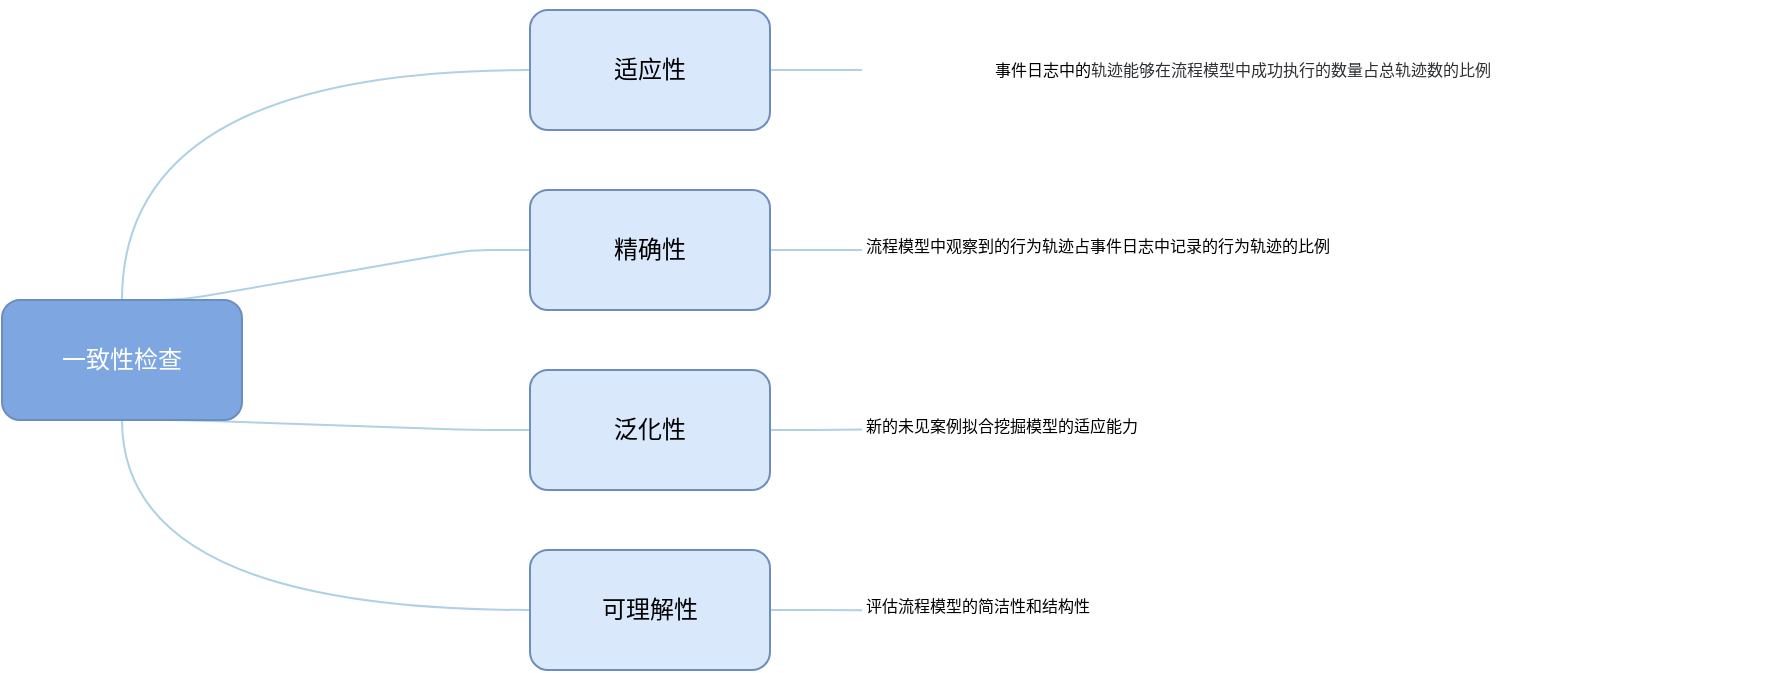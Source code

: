 <mxfile version="21.2.7" type="github">
  <diagram name="第 1 页" id="hXv1VPht1hSjsX_FTyx6">
    <mxGraphModel dx="967" dy="594" grid="0" gridSize="10" guides="1" tooltips="1" connect="1" arrows="1" fold="1" page="1" pageScale="1" pageWidth="827" pageHeight="1169" math="0" shadow="0">
      <root>
        <mxCell id="0" />
        <mxCell id="1" parent="0" />
        <mxCell id="aU5gWcS06NwL8JqZmww--6" style="orthogonalLoop=1;jettySize=auto;html=1;exitX=0.5;exitY=0;exitDx=0;exitDy=0;entryX=0;entryY=0.5;entryDx=0;entryDy=0;edgeStyle=orthogonalEdgeStyle;curved=1;strokeColor=#AED1E5;endArrow=none;endFill=0;" edge="1" parent="1" source="aU5gWcS06NwL8JqZmww--1" target="aU5gWcS06NwL8JqZmww--5">
          <mxGeometry relative="1" as="geometry" />
        </mxCell>
        <mxCell id="aU5gWcS06NwL8JqZmww--7" style="edgeStyle=entityRelationEdgeStyle;orthogonalLoop=1;jettySize=auto;html=1;exitX=0.5;exitY=0;exitDx=0;exitDy=0;strokeColor=#aed1e5;fillColor=#1ba1e2;endArrow=none;endFill=0;" edge="1" parent="1" source="aU5gWcS06NwL8JqZmww--1" target="aU5gWcS06NwL8JqZmww--2">
          <mxGeometry relative="1" as="geometry" />
        </mxCell>
        <mxCell id="aU5gWcS06NwL8JqZmww--8" style="edgeStyle=entityRelationEdgeStyle;orthogonalLoop=1;jettySize=auto;html=1;exitX=0.5;exitY=1;exitDx=0;exitDy=0;entryX=0;entryY=0.5;entryDx=0;entryDy=0;strokeColor=#AED1E5;endArrow=none;endFill=0;" edge="1" parent="1" source="aU5gWcS06NwL8JqZmww--1" target="aU5gWcS06NwL8JqZmww--3">
          <mxGeometry relative="1" as="geometry" />
        </mxCell>
        <mxCell id="aU5gWcS06NwL8JqZmww--10" style="edgeStyle=orthogonalEdgeStyle;orthogonalLoop=1;jettySize=auto;html=1;exitX=0.5;exitY=1;exitDx=0;exitDy=0;entryX=0;entryY=0.5;entryDx=0;entryDy=0;curved=1;endArrow=none;endFill=0;strokeColor=#AED1E5;" edge="1" parent="1" source="aU5gWcS06NwL8JqZmww--1" target="aU5gWcS06NwL8JqZmww--4">
          <mxGeometry relative="1" as="geometry" />
        </mxCell>
        <mxCell id="aU5gWcS06NwL8JqZmww--1" value="&lt;font color=&quot;#ffffff&quot;&gt;一致性检查&lt;/font&gt;" style="rounded=1;whiteSpace=wrap;html=1;fillColor=#7EA6E0;strokeColor=#6c8ebf;" vertex="1" parent="1">
          <mxGeometry x="9" y="551" width="120" height="60" as="geometry" />
        </mxCell>
        <mxCell id="aU5gWcS06NwL8JqZmww--13" style="edgeStyle=orthogonalEdgeStyle;rounded=0;orthogonalLoop=1;jettySize=auto;html=1;exitX=1;exitY=0.5;exitDx=0;exitDy=0;strokeColor=#AED1E5;endArrow=none;endFill=0;" edge="1" parent="1" source="aU5gWcS06NwL8JqZmww--2">
          <mxGeometry relative="1" as="geometry">
            <mxPoint x="439" y="526" as="targetPoint" />
          </mxGeometry>
        </mxCell>
        <mxCell id="aU5gWcS06NwL8JqZmww--2" value="精确性" style="rounded=1;whiteSpace=wrap;html=1;fillColor=#dae8fc;strokeColor=#6c8ebf;" vertex="1" parent="1">
          <mxGeometry x="273" y="496" width="120" height="60" as="geometry" />
        </mxCell>
        <mxCell id="aU5gWcS06NwL8JqZmww--14" style="edgeStyle=orthogonalEdgeStyle;rounded=0;orthogonalLoop=1;jettySize=auto;html=1;exitX=1;exitY=0.5;exitDx=0;exitDy=0;strokeColor=#AED1E5;endArrow=none;endFill=0;" edge="1" parent="1" source="aU5gWcS06NwL8JqZmww--3">
          <mxGeometry relative="1" as="geometry">
            <mxPoint x="439" y="615.724" as="targetPoint" />
          </mxGeometry>
        </mxCell>
        <mxCell id="aU5gWcS06NwL8JqZmww--3" value="泛化性" style="rounded=1;whiteSpace=wrap;html=1;fillColor=#dae8fc;strokeColor=#6c8ebf;" vertex="1" parent="1">
          <mxGeometry x="273" y="586" width="120" height="60" as="geometry" />
        </mxCell>
        <mxCell id="aU5gWcS06NwL8JqZmww--15" style="edgeStyle=orthogonalEdgeStyle;rounded=0;orthogonalLoop=1;jettySize=auto;html=1;exitX=1;exitY=0.5;exitDx=0;exitDy=0;strokeColor=#AED1E5;endArrow=none;endFill=0;" edge="1" parent="1" source="aU5gWcS06NwL8JqZmww--4">
          <mxGeometry relative="1" as="geometry">
            <mxPoint x="439" y="706.069" as="targetPoint" />
          </mxGeometry>
        </mxCell>
        <mxCell id="aU5gWcS06NwL8JqZmww--4" value="可理解性" style="rounded=1;whiteSpace=wrap;html=1;fillColor=#dae8fc;strokeColor=#6c8ebf;" vertex="1" parent="1">
          <mxGeometry x="273" y="676" width="120" height="60" as="geometry" />
        </mxCell>
        <mxCell id="aU5gWcS06NwL8JqZmww--11" style="edgeStyle=orthogonalEdgeStyle;rounded=0;orthogonalLoop=1;jettySize=auto;html=1;exitX=1;exitY=0.5;exitDx=0;exitDy=0;strokeColor=#AED1E5;endArrow=none;endFill=0;" edge="1" parent="1" source="aU5gWcS06NwL8JqZmww--5">
          <mxGeometry relative="1" as="geometry">
            <mxPoint x="439" y="436" as="targetPoint" />
          </mxGeometry>
        </mxCell>
        <mxCell id="aU5gWcS06NwL8JqZmww--5" value="适应性" style="rounded=1;whiteSpace=wrap;html=1;fillColor=#dae8fc;strokeColor=#6c8ebf;" vertex="1" parent="1">
          <mxGeometry x="273" y="406" width="120" height="60" as="geometry" />
        </mxCell>
        <mxCell id="aU5gWcS06NwL8JqZmww--16" value="&lt;p style=&quot;line-height: 240%;&quot;&gt;&lt;font style=&quot;font-size: 8px;&quot;&gt;事件日志中的&lt;span style=&quot;line-height: 150%; color: rgb(46, 48, 51); background: white;&quot;&gt;轨迹能够&lt;/span&gt;&lt;span style=&quot;line-height: 150%; color: rgb(46, 48, 51);&quot;&gt;在流程模型中&lt;/span&gt;&lt;span style=&quot;line-height: 150%; color: rgb(46, 48, 51); background: white;&quot;&gt;成功&lt;/span&gt;&lt;span style=&quot;line-height: 150%; color: rgb(46, 48, 51);&quot;&gt;执行的&lt;/span&gt;&lt;span style=&quot;line-height: 150%; color: rgb(46, 48, 51); background: white;&quot;&gt;数量占总轨迹数的&lt;/span&gt;&lt;span style=&quot;line-height: 150%; color: rgb(46, 48, 51);&quot;&gt;比例&lt;/span&gt;&lt;/font&gt;&lt;/p&gt;" style="text;html=1;align=center;verticalAlign=middle;resizable=0;points=[];autosize=1;strokeColor=none;fillColor=none;labelPosition=center;verticalLabelPosition=middle;fontFamily=Lucida Console;" vertex="1" parent="1">
          <mxGeometry x="429" y="401" width="400" height="70" as="geometry" />
        </mxCell>
        <mxCell id="aU5gWcS06NwL8JqZmww--17" value="&lt;font style=&quot;font-size: 8px;&quot;&gt;流程模型中观察到的行为轨迹占事件日志中记录的行为轨迹的比例&lt;/font&gt;" style="text;whiteSpace=wrap;html=1;" vertex="1" parent="1">
          <mxGeometry x="439" y="508.5" width="460" height="35" as="geometry" />
        </mxCell>
        <mxCell id="aU5gWcS06NwL8JqZmww--18" value="&lt;font style=&quot;font-size: 8px;&quot;&gt;新的未见案例拟合挖掘模型的适应能力&lt;/font&gt;" style="text;whiteSpace=wrap;html=1;" vertex="1" parent="1">
          <mxGeometry x="439" y="598.5" width="460" height="35" as="geometry" />
        </mxCell>
        <mxCell id="aU5gWcS06NwL8JqZmww--19" value="&lt;font style=&quot;font-size: 8px;&quot;&gt;评估流程模型的简洁性和结构性&lt;/font&gt;" style="text;whiteSpace=wrap;html=1;" vertex="1" parent="1">
          <mxGeometry x="439" y="688.5" width="460" height="35" as="geometry" />
        </mxCell>
      </root>
    </mxGraphModel>
  </diagram>
</mxfile>

